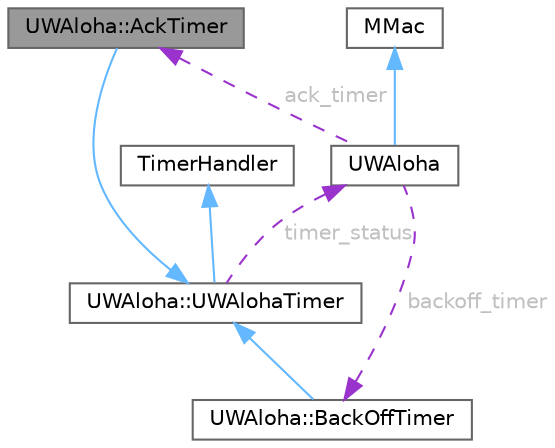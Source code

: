 digraph "UWAloha::AckTimer"
{
 // LATEX_PDF_SIZE
  bgcolor="transparent";
  edge [fontname=Helvetica,fontsize=10,labelfontname=Helvetica,labelfontsize=10];
  node [fontname=Helvetica,fontsize=10,shape=box,height=0.2,width=0.4];
  Node1 [id="Node000001",label="UWAloha::AckTimer",height=0.2,width=0.4,color="gray40", fillcolor="grey60", style="filled", fontcolor="black",tooltip="Base class of AckTimer, which is a derived class of UWAlohaTimer."];
  Node2 -> Node1 [id="edge1_Node000001_Node000002",dir="back",color="steelblue1",style="solid",tooltip=" "];
  Node2 [id="Node000002",label="UWAloha::UWAlohaTimer",height=0.2,width=0.4,color="gray40", fillcolor="white", style="filled",URL="$classUWAloha_1_1UWAlohaTimer.html",tooltip="Base class of all the timer used in this protocol."];
  Node3 -> Node2 [id="edge2_Node000002_Node000003",dir="back",color="steelblue1",style="solid",tooltip=" "];
  Node3 [id="Node000003",label="TimerHandler",height=0.2,width=0.4,color="gray40", fillcolor="white", style="filled",tooltip=" "];
  Node4 -> Node2 [id="edge3_Node000002_Node000004",dir="back",color="darkorchid3",style="dashed",tooltip=" ",label=" timer_status",fontcolor="grey" ];
  Node4 [id="Node000004",label="UWAloha",height=0.2,width=0.4,color="gray40", fillcolor="white", style="filled",URL="$classUWAloha.html",tooltip="This is the base class of UWAloha protocol, which is a derived class of MMac."];
  Node5 -> Node4 [id="edge4_Node000004_Node000005",dir="back",color="steelblue1",style="solid",tooltip=" "];
  Node5 [id="Node000005",label="MMac",height=0.2,width=0.4,color="gray40", fillcolor="white", style="filled",tooltip=" "];
  Node1 -> Node4 [id="edge5_Node000004_Node000001",dir="back",color="darkorchid3",style="dashed",tooltip=" ",label=" ack_timer",fontcolor="grey" ];
  Node6 -> Node4 [id="edge6_Node000004_Node000006",dir="back",color="darkorchid3",style="dashed",tooltip=" ",label=" backoff_timer",fontcolor="grey" ];
  Node6 [id="Node000006",label="UWAloha::BackOffTimer",height=0.2,width=0.4,color="gray40", fillcolor="white", style="filled",URL="$classUWAloha_1_1BackOffTimer.html",tooltip="Base class of BackoffTimer."];
  Node2 -> Node6 [id="edge7_Node000006_Node000002",dir="back",color="steelblue1",style="solid",tooltip=" "];
}
